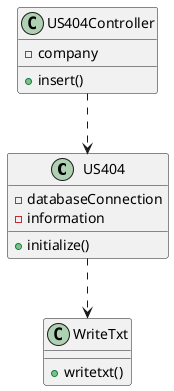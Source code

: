 @startuml
'https://plantuml.com/class-diagram




class US404{
-databaseConnection
-information
+initialize()
}



class US404Controller{
-company
+insert()
}



class WriteTxt{
+writetxt()
}



US404Controller..>US404

US404 ..> WriteTxt


@enduml
